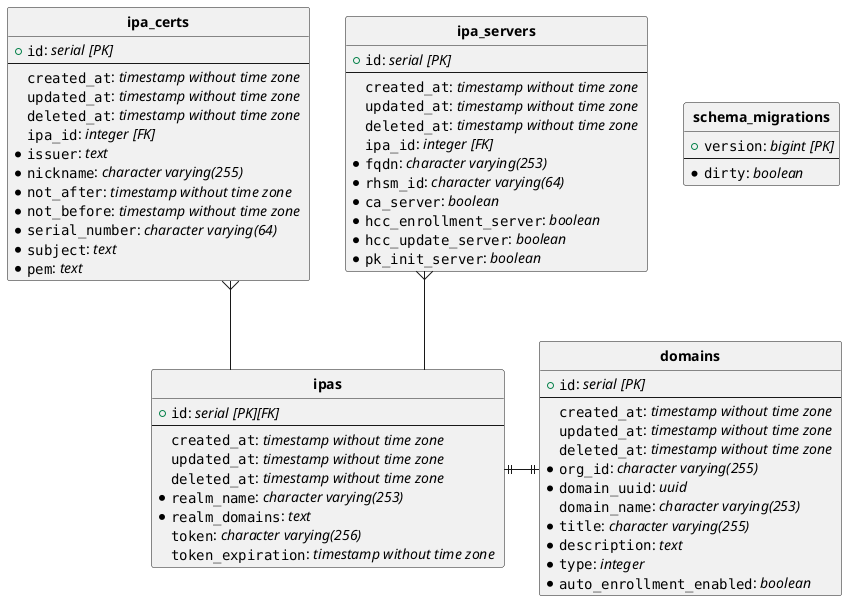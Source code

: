 @startuml
hide circle
skinparam linetype ortho

entity "**domains**" {
  + ""id"": //serial [PK]//
  --
  ""created_at"": //timestamp without time zone //
  ""updated_at"": //timestamp without time zone //
  ""deleted_at"": //timestamp without time zone //
  *""org_id"": //character varying(255) //
  *""domain_uuid"": //uuid //
  ""domain_name"": //character varying(253) //
  *""title"": //character varying(255) //
  *""description"": //text //
  *""type"": //integer //
  *""auto_enrollment_enabled"": //boolean //
}

entity "**ipa_certs**" {
  + ""id"": //serial [PK]//
  --
  ""created_at"": //timestamp without time zone //
  ""updated_at"": //timestamp without time zone //
  ""deleted_at"": //timestamp without time zone //
  ""ipa_id"": //integer [FK]//
  *""issuer"": //text //
  *""nickname"": //character varying(255) //
  *""not_after"": //timestamp without time zone //
  *""not_before"": //timestamp without time zone //
  *""serial_number"": //character varying(64) //
  *""subject"": //text //
  *""pem"": //text //
}

entity "**ipa_servers**" {
  + ""id"": //serial [PK]//
  --
  ""created_at"": //timestamp without time zone //
  ""updated_at"": //timestamp without time zone //
  ""deleted_at"": //timestamp without time zone //
  ""ipa_id"": //integer [FK]//
  *""fqdn"": //character varying(253) //
  *""rhsm_id"": //character varying(64) //
  *""ca_server"": //boolean //
  *""hcc_enrollment_server"": //boolean //
  *""hcc_update_server"": //boolean //
  *""pk_init_server"": //boolean //
}

entity "**ipas**" {
  + ""id"": //serial [PK][FK]//
  --
  ""created_at"": //timestamp without time zone //
  ""updated_at"": //timestamp without time zone //
  ""deleted_at"": //timestamp without time zone //
  *""realm_name"": //character varying(253) //
  *""realm_domains"": //text //
  ""token"": //character varying(256) //
  ""token_expiration"": //timestamp without time zone //
}

entity "**schema_migrations**" {
  + ""version"": //bigint [PK]//
  --
  *""dirty"": //boolean //
}

"**ipa_certs**"   }--  "**ipas**"

"**ipa_servers**"   }--  "**ipas**"

"**ipas**"  ||-||  "**domains**"
@enduml
